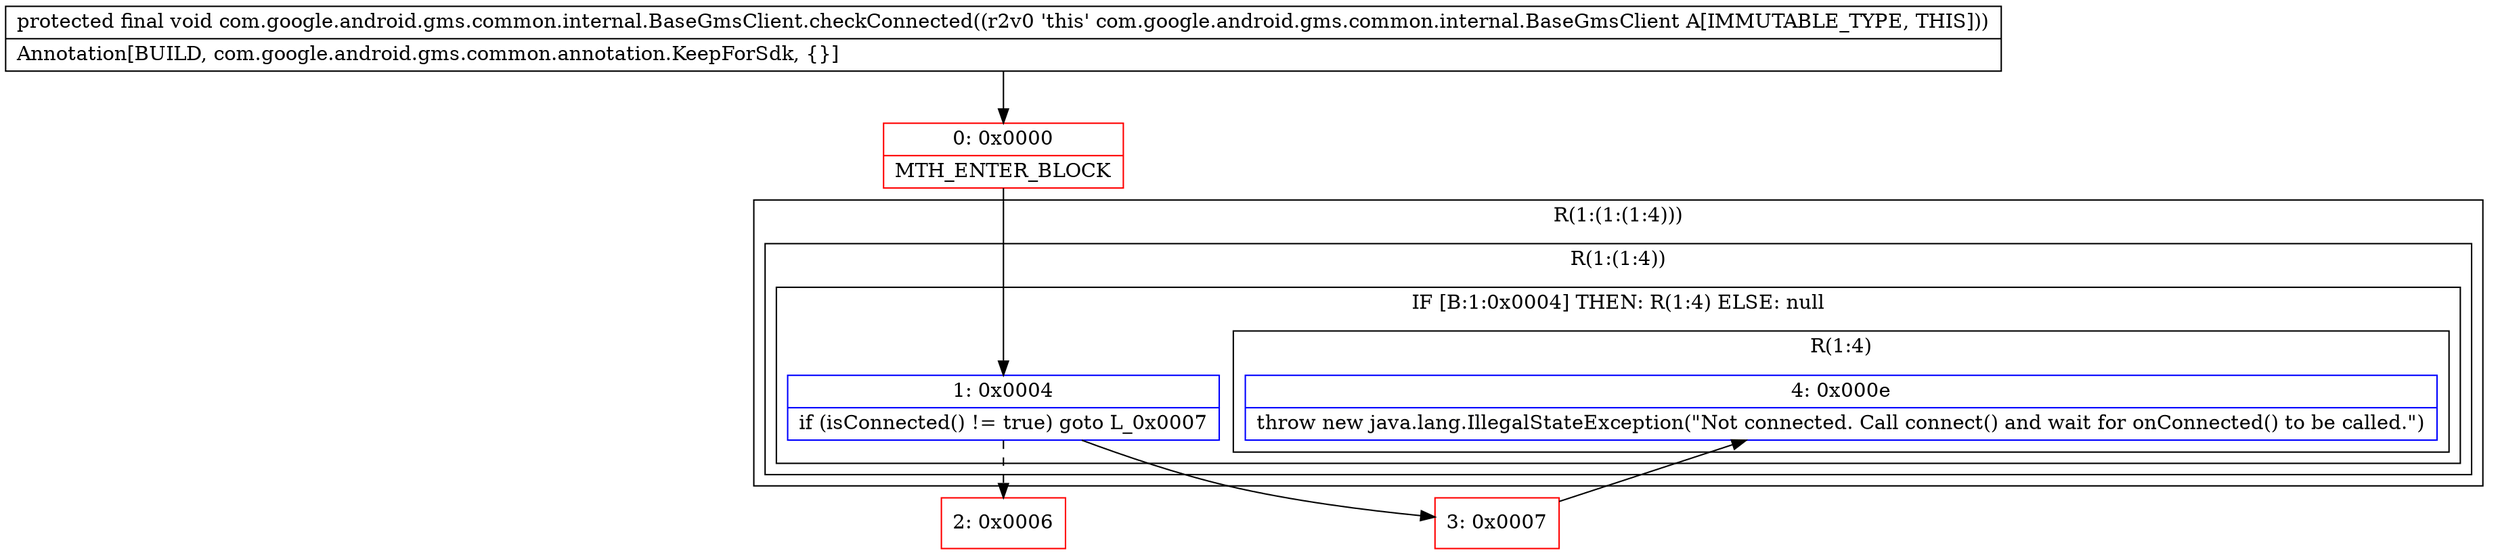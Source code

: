 digraph "CFG forcom.google.android.gms.common.internal.BaseGmsClient.checkConnected()V" {
subgraph cluster_Region_1208321009 {
label = "R(1:(1:(1:4)))";
node [shape=record,color=blue];
subgraph cluster_Region_1040512177 {
label = "R(1:(1:4))";
node [shape=record,color=blue];
subgraph cluster_IfRegion_621394902 {
label = "IF [B:1:0x0004] THEN: R(1:4) ELSE: null";
node [shape=record,color=blue];
Node_1 [shape=record,label="{1\:\ 0x0004|if (isConnected() != true) goto L_0x0007\l}"];
subgraph cluster_Region_1320474467 {
label = "R(1:4)";
node [shape=record,color=blue];
Node_4 [shape=record,label="{4\:\ 0x000e|throw new java.lang.IllegalStateException(\"Not connected. Call connect() and wait for onConnected() to be called.\")\l}"];
}
}
}
}
Node_0 [shape=record,color=red,label="{0\:\ 0x0000|MTH_ENTER_BLOCK\l}"];
Node_2 [shape=record,color=red,label="{2\:\ 0x0006}"];
Node_3 [shape=record,color=red,label="{3\:\ 0x0007}"];
MethodNode[shape=record,label="{protected final void com.google.android.gms.common.internal.BaseGmsClient.checkConnected((r2v0 'this' com.google.android.gms.common.internal.BaseGmsClient A[IMMUTABLE_TYPE, THIS]))  | Annotation[BUILD, com.google.android.gms.common.annotation.KeepForSdk, \{\}]\l}"];
MethodNode -> Node_0;
Node_1 -> Node_2[style=dashed];
Node_1 -> Node_3;
Node_0 -> Node_1;
Node_3 -> Node_4;
}

